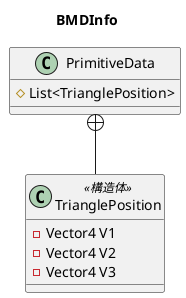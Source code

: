 ﻿@startuml
'' BMDInfo
title BMDInfo
class PrimitiveData
{
	
	#List<TrianglePosition>
} 

class TrianglePosition <<構造体>>
{
	-Vector4 V1
	-Vector4 V2
	-Vector4 V3
}

PrimitiveData +-- TrianglePosition

@enduml
